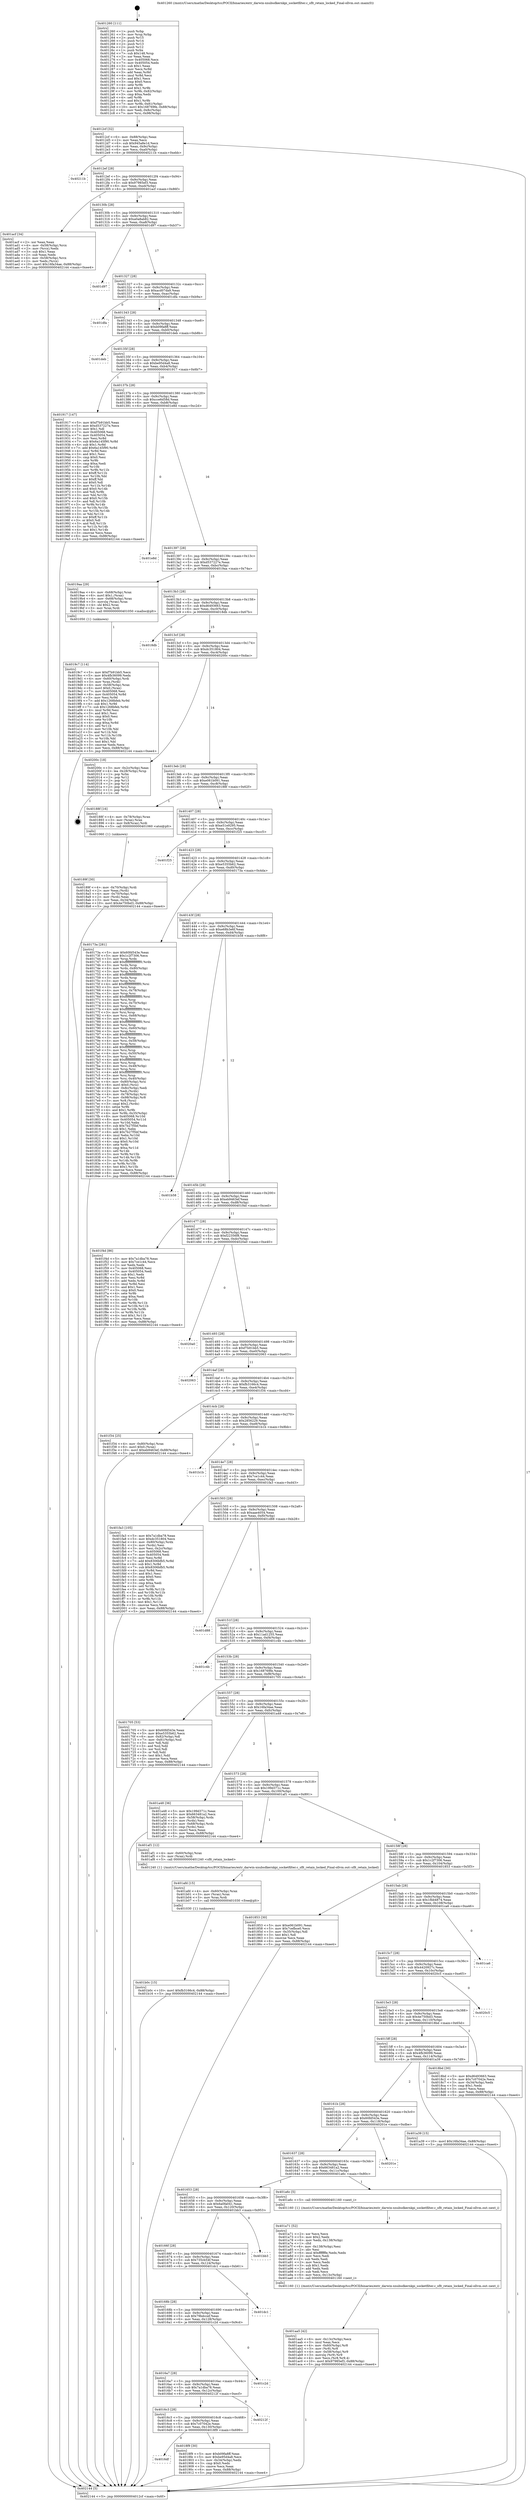 digraph "0x401260" {
  label = "0x401260 (/mnt/c/Users/mathe/Desktop/tcc/POCII/binaries/extr_darwin-xnubsdkernkpi_socketfilter.c_sflt_retain_locked_Final-ollvm.out::main(0))"
  labelloc = "t"
  node[shape=record]

  Entry [label="",width=0.3,height=0.3,shape=circle,fillcolor=black,style=filled]
  "0x4012cf" [label="{
     0x4012cf [32]\l
     | [instrs]\l
     &nbsp;&nbsp;0x4012cf \<+6\>: mov -0x88(%rbp),%eax\l
     &nbsp;&nbsp;0x4012d5 \<+2\>: mov %eax,%ecx\l
     &nbsp;&nbsp;0x4012d7 \<+6\>: sub $0x945a8e1d,%ecx\l
     &nbsp;&nbsp;0x4012dd \<+6\>: mov %eax,-0x9c(%rbp)\l
     &nbsp;&nbsp;0x4012e3 \<+6\>: mov %ecx,-0xa0(%rbp)\l
     &nbsp;&nbsp;0x4012e9 \<+6\>: je 000000000040211b \<main+0xebb\>\l
  }"]
  "0x40211b" [label="{
     0x40211b\l
  }", style=dashed]
  "0x4012ef" [label="{
     0x4012ef [28]\l
     | [instrs]\l
     &nbsp;&nbsp;0x4012ef \<+5\>: jmp 00000000004012f4 \<main+0x94\>\l
     &nbsp;&nbsp;0x4012f4 \<+6\>: mov -0x9c(%rbp),%eax\l
     &nbsp;&nbsp;0x4012fa \<+5\>: sub $0x97985ef3,%eax\l
     &nbsp;&nbsp;0x4012ff \<+6\>: mov %eax,-0xa4(%rbp)\l
     &nbsp;&nbsp;0x401305 \<+6\>: je 0000000000401acf \<main+0x86f\>\l
  }"]
  Exit [label="",width=0.3,height=0.3,shape=circle,fillcolor=black,style=filled,peripheries=2]
  "0x401acf" [label="{
     0x401acf [34]\l
     | [instrs]\l
     &nbsp;&nbsp;0x401acf \<+2\>: xor %eax,%eax\l
     &nbsp;&nbsp;0x401ad1 \<+4\>: mov -0x58(%rbp),%rcx\l
     &nbsp;&nbsp;0x401ad5 \<+2\>: mov (%rcx),%edx\l
     &nbsp;&nbsp;0x401ad7 \<+3\>: sub $0x1,%eax\l
     &nbsp;&nbsp;0x401ada \<+2\>: sub %eax,%edx\l
     &nbsp;&nbsp;0x401adc \<+4\>: mov -0x58(%rbp),%rcx\l
     &nbsp;&nbsp;0x401ae0 \<+2\>: mov %edx,(%rcx)\l
     &nbsp;&nbsp;0x401ae2 \<+10\>: movl $0x16fa34ae,-0x88(%rbp)\l
     &nbsp;&nbsp;0x401aec \<+5\>: jmp 0000000000402144 \<main+0xee4\>\l
  }"]
  "0x40130b" [label="{
     0x40130b [28]\l
     | [instrs]\l
     &nbsp;&nbsp;0x40130b \<+5\>: jmp 0000000000401310 \<main+0xb0\>\l
     &nbsp;&nbsp;0x401310 \<+6\>: mov -0x9c(%rbp),%eax\l
     &nbsp;&nbsp;0x401316 \<+5\>: sub $0xa0a8ab82,%eax\l
     &nbsp;&nbsp;0x40131b \<+6\>: mov %eax,-0xa8(%rbp)\l
     &nbsp;&nbsp;0x401321 \<+6\>: je 0000000000401d97 \<main+0xb37\>\l
  }"]
  "0x401b0c" [label="{
     0x401b0c [15]\l
     | [instrs]\l
     &nbsp;&nbsp;0x401b0c \<+10\>: movl $0xfb3166c4,-0x88(%rbp)\l
     &nbsp;&nbsp;0x401b16 \<+5\>: jmp 0000000000402144 \<main+0xee4\>\l
  }"]
  "0x401d97" [label="{
     0x401d97\l
  }", style=dashed]
  "0x401327" [label="{
     0x401327 [28]\l
     | [instrs]\l
     &nbsp;&nbsp;0x401327 \<+5\>: jmp 000000000040132c \<main+0xcc\>\l
     &nbsp;&nbsp;0x40132c \<+6\>: mov -0x9c(%rbp),%eax\l
     &nbsp;&nbsp;0x401332 \<+5\>: sub $0xacd07da9,%eax\l
     &nbsp;&nbsp;0x401337 \<+6\>: mov %eax,-0xac(%rbp)\l
     &nbsp;&nbsp;0x40133d \<+6\>: je 0000000000401dfa \<main+0xb9a\>\l
  }"]
  "0x401afd" [label="{
     0x401afd [15]\l
     | [instrs]\l
     &nbsp;&nbsp;0x401afd \<+4\>: mov -0x60(%rbp),%rax\l
     &nbsp;&nbsp;0x401b01 \<+3\>: mov (%rax),%rax\l
     &nbsp;&nbsp;0x401b04 \<+3\>: mov %rax,%rdi\l
     &nbsp;&nbsp;0x401b07 \<+5\>: call 0000000000401030 \<free@plt\>\l
     | [calls]\l
     &nbsp;&nbsp;0x401030 \{1\} (unknown)\l
  }"]
  "0x401dfa" [label="{
     0x401dfa\l
  }", style=dashed]
  "0x401343" [label="{
     0x401343 [28]\l
     | [instrs]\l
     &nbsp;&nbsp;0x401343 \<+5\>: jmp 0000000000401348 \<main+0xe8\>\l
     &nbsp;&nbsp;0x401348 \<+6\>: mov -0x9c(%rbp),%eax\l
     &nbsp;&nbsp;0x40134e \<+5\>: sub $0xb09fa8ff,%eax\l
     &nbsp;&nbsp;0x401353 \<+6\>: mov %eax,-0xb0(%rbp)\l
     &nbsp;&nbsp;0x401359 \<+6\>: je 0000000000401deb \<main+0xb8b\>\l
  }"]
  "0x401aa5" [label="{
     0x401aa5 [42]\l
     | [instrs]\l
     &nbsp;&nbsp;0x401aa5 \<+6\>: mov -0x13c(%rbp),%ecx\l
     &nbsp;&nbsp;0x401aab \<+3\>: imul %eax,%ecx\l
     &nbsp;&nbsp;0x401aae \<+4\>: mov -0x60(%rbp),%r8\l
     &nbsp;&nbsp;0x401ab2 \<+3\>: mov (%r8),%r8\l
     &nbsp;&nbsp;0x401ab5 \<+4\>: mov -0x58(%rbp),%r9\l
     &nbsp;&nbsp;0x401ab9 \<+3\>: movslq (%r9),%r9\l
     &nbsp;&nbsp;0x401abc \<+4\>: mov %ecx,(%r8,%r9,4)\l
     &nbsp;&nbsp;0x401ac0 \<+10\>: movl $0x97985ef3,-0x88(%rbp)\l
     &nbsp;&nbsp;0x401aca \<+5\>: jmp 0000000000402144 \<main+0xee4\>\l
  }"]
  "0x401deb" [label="{
     0x401deb\l
  }", style=dashed]
  "0x40135f" [label="{
     0x40135f [28]\l
     | [instrs]\l
     &nbsp;&nbsp;0x40135f \<+5\>: jmp 0000000000401364 \<main+0x104\>\l
     &nbsp;&nbsp;0x401364 \<+6\>: mov -0x9c(%rbp),%eax\l
     &nbsp;&nbsp;0x40136a \<+5\>: sub $0xbe95d4a8,%eax\l
     &nbsp;&nbsp;0x40136f \<+6\>: mov %eax,-0xb4(%rbp)\l
     &nbsp;&nbsp;0x401375 \<+6\>: je 0000000000401917 \<main+0x6b7\>\l
  }"]
  "0x401a71" [label="{
     0x401a71 [52]\l
     | [instrs]\l
     &nbsp;&nbsp;0x401a71 \<+2\>: xor %ecx,%ecx\l
     &nbsp;&nbsp;0x401a73 \<+5\>: mov $0x2,%edx\l
     &nbsp;&nbsp;0x401a78 \<+6\>: mov %edx,-0x138(%rbp)\l
     &nbsp;&nbsp;0x401a7e \<+1\>: cltd\l
     &nbsp;&nbsp;0x401a7f \<+6\>: mov -0x138(%rbp),%esi\l
     &nbsp;&nbsp;0x401a85 \<+2\>: idiv %esi\l
     &nbsp;&nbsp;0x401a87 \<+6\>: imul $0xfffffffe,%edx,%edx\l
     &nbsp;&nbsp;0x401a8d \<+2\>: mov %ecx,%edi\l
     &nbsp;&nbsp;0x401a8f \<+2\>: sub %edx,%edi\l
     &nbsp;&nbsp;0x401a91 \<+2\>: mov %ecx,%edx\l
     &nbsp;&nbsp;0x401a93 \<+3\>: sub $0x1,%edx\l
     &nbsp;&nbsp;0x401a96 \<+2\>: add %edx,%edi\l
     &nbsp;&nbsp;0x401a98 \<+2\>: sub %edi,%ecx\l
     &nbsp;&nbsp;0x401a9a \<+6\>: mov %ecx,-0x13c(%rbp)\l
     &nbsp;&nbsp;0x401aa0 \<+5\>: call 0000000000401160 \<next_i\>\l
     | [calls]\l
     &nbsp;&nbsp;0x401160 \{1\} (/mnt/c/Users/mathe/Desktop/tcc/POCII/binaries/extr_darwin-xnubsdkernkpi_socketfilter.c_sflt_retain_locked_Final-ollvm.out::next_i)\l
  }"]
  "0x401917" [label="{
     0x401917 [147]\l
     | [instrs]\l
     &nbsp;&nbsp;0x401917 \<+5\>: mov $0xf7b91bb5,%eax\l
     &nbsp;&nbsp;0x40191c \<+5\>: mov $0xd537227e,%ecx\l
     &nbsp;&nbsp;0x401921 \<+2\>: mov $0x1,%dl\l
     &nbsp;&nbsp;0x401923 \<+7\>: mov 0x405068,%esi\l
     &nbsp;&nbsp;0x40192a \<+7\>: mov 0x405054,%edi\l
     &nbsp;&nbsp;0x401931 \<+3\>: mov %esi,%r8d\l
     &nbsp;&nbsp;0x401934 \<+7\>: sub $0x6a145f90,%r8d\l
     &nbsp;&nbsp;0x40193b \<+4\>: sub $0x1,%r8d\l
     &nbsp;&nbsp;0x40193f \<+7\>: add $0x6a145f90,%r8d\l
     &nbsp;&nbsp;0x401946 \<+4\>: imul %r8d,%esi\l
     &nbsp;&nbsp;0x40194a \<+3\>: and $0x1,%esi\l
     &nbsp;&nbsp;0x40194d \<+3\>: cmp $0x0,%esi\l
     &nbsp;&nbsp;0x401950 \<+4\>: sete %r9b\l
     &nbsp;&nbsp;0x401954 \<+3\>: cmp $0xa,%edi\l
     &nbsp;&nbsp;0x401957 \<+4\>: setl %r10b\l
     &nbsp;&nbsp;0x40195b \<+3\>: mov %r9b,%r11b\l
     &nbsp;&nbsp;0x40195e \<+4\>: xor $0xff,%r11b\l
     &nbsp;&nbsp;0x401962 \<+3\>: mov %r10b,%bl\l
     &nbsp;&nbsp;0x401965 \<+3\>: xor $0xff,%bl\l
     &nbsp;&nbsp;0x401968 \<+3\>: xor $0x0,%dl\l
     &nbsp;&nbsp;0x40196b \<+3\>: mov %r11b,%r14b\l
     &nbsp;&nbsp;0x40196e \<+4\>: and $0x0,%r14b\l
     &nbsp;&nbsp;0x401972 \<+3\>: and %dl,%r9b\l
     &nbsp;&nbsp;0x401975 \<+3\>: mov %bl,%r15b\l
     &nbsp;&nbsp;0x401978 \<+4\>: and $0x0,%r15b\l
     &nbsp;&nbsp;0x40197c \<+3\>: and %dl,%r10b\l
     &nbsp;&nbsp;0x40197f \<+3\>: or %r9b,%r14b\l
     &nbsp;&nbsp;0x401982 \<+3\>: or %r10b,%r15b\l
     &nbsp;&nbsp;0x401985 \<+3\>: xor %r15b,%r14b\l
     &nbsp;&nbsp;0x401988 \<+3\>: or %bl,%r11b\l
     &nbsp;&nbsp;0x40198b \<+4\>: xor $0xff,%r11b\l
     &nbsp;&nbsp;0x40198f \<+3\>: or $0x0,%dl\l
     &nbsp;&nbsp;0x401992 \<+3\>: and %dl,%r11b\l
     &nbsp;&nbsp;0x401995 \<+3\>: or %r11b,%r14b\l
     &nbsp;&nbsp;0x401998 \<+4\>: test $0x1,%r14b\l
     &nbsp;&nbsp;0x40199c \<+3\>: cmovne %ecx,%eax\l
     &nbsp;&nbsp;0x40199f \<+6\>: mov %eax,-0x88(%rbp)\l
     &nbsp;&nbsp;0x4019a5 \<+5\>: jmp 0000000000402144 \<main+0xee4\>\l
  }"]
  "0x40137b" [label="{
     0x40137b [28]\l
     | [instrs]\l
     &nbsp;&nbsp;0x40137b \<+5\>: jmp 0000000000401380 \<main+0x120\>\l
     &nbsp;&nbsp;0x401380 \<+6\>: mov -0x9c(%rbp),%eax\l
     &nbsp;&nbsp;0x401386 \<+5\>: sub $0xcce6d58d,%eax\l
     &nbsp;&nbsp;0x40138b \<+6\>: mov %eax,-0xb8(%rbp)\l
     &nbsp;&nbsp;0x401391 \<+6\>: je 0000000000401e8d \<main+0xc2d\>\l
  }"]
  "0x4019c7" [label="{
     0x4019c7 [114]\l
     | [instrs]\l
     &nbsp;&nbsp;0x4019c7 \<+5\>: mov $0xf7b91bb5,%ecx\l
     &nbsp;&nbsp;0x4019cc \<+5\>: mov $0x4fb36099,%edx\l
     &nbsp;&nbsp;0x4019d1 \<+4\>: mov -0x60(%rbp),%rdi\l
     &nbsp;&nbsp;0x4019d5 \<+3\>: mov %rax,(%rdi)\l
     &nbsp;&nbsp;0x4019d8 \<+4\>: mov -0x58(%rbp),%rax\l
     &nbsp;&nbsp;0x4019dc \<+6\>: movl $0x0,(%rax)\l
     &nbsp;&nbsp;0x4019e2 \<+7\>: mov 0x405068,%esi\l
     &nbsp;&nbsp;0x4019e9 \<+8\>: mov 0x405054,%r8d\l
     &nbsp;&nbsp;0x4019f1 \<+3\>: mov %esi,%r9d\l
     &nbsp;&nbsp;0x4019f4 \<+7\>: add $0x1268bfeb,%r9d\l
     &nbsp;&nbsp;0x4019fb \<+4\>: sub $0x1,%r9d\l
     &nbsp;&nbsp;0x4019ff \<+7\>: sub $0x1268bfeb,%r9d\l
     &nbsp;&nbsp;0x401a06 \<+4\>: imul %r9d,%esi\l
     &nbsp;&nbsp;0x401a0a \<+3\>: and $0x1,%esi\l
     &nbsp;&nbsp;0x401a0d \<+3\>: cmp $0x0,%esi\l
     &nbsp;&nbsp;0x401a10 \<+4\>: sete %r10b\l
     &nbsp;&nbsp;0x401a14 \<+4\>: cmp $0xa,%r8d\l
     &nbsp;&nbsp;0x401a18 \<+4\>: setl %r11b\l
     &nbsp;&nbsp;0x401a1c \<+3\>: mov %r10b,%bl\l
     &nbsp;&nbsp;0x401a1f \<+3\>: and %r11b,%bl\l
     &nbsp;&nbsp;0x401a22 \<+3\>: xor %r11b,%r10b\l
     &nbsp;&nbsp;0x401a25 \<+3\>: or %r10b,%bl\l
     &nbsp;&nbsp;0x401a28 \<+3\>: test $0x1,%bl\l
     &nbsp;&nbsp;0x401a2b \<+3\>: cmovne %edx,%ecx\l
     &nbsp;&nbsp;0x401a2e \<+6\>: mov %ecx,-0x88(%rbp)\l
     &nbsp;&nbsp;0x401a34 \<+5\>: jmp 0000000000402144 \<main+0xee4\>\l
  }"]
  "0x401e8d" [label="{
     0x401e8d\l
  }", style=dashed]
  "0x401397" [label="{
     0x401397 [28]\l
     | [instrs]\l
     &nbsp;&nbsp;0x401397 \<+5\>: jmp 000000000040139c \<main+0x13c\>\l
     &nbsp;&nbsp;0x40139c \<+6\>: mov -0x9c(%rbp),%eax\l
     &nbsp;&nbsp;0x4013a2 \<+5\>: sub $0xd537227e,%eax\l
     &nbsp;&nbsp;0x4013a7 \<+6\>: mov %eax,-0xbc(%rbp)\l
     &nbsp;&nbsp;0x4013ad \<+6\>: je 00000000004019aa \<main+0x74a\>\l
  }"]
  "0x4016df" [label="{
     0x4016df\l
  }", style=dashed]
  "0x4019aa" [label="{
     0x4019aa [29]\l
     | [instrs]\l
     &nbsp;&nbsp;0x4019aa \<+4\>: mov -0x68(%rbp),%rax\l
     &nbsp;&nbsp;0x4019ae \<+6\>: movl $0x1,(%rax)\l
     &nbsp;&nbsp;0x4019b4 \<+4\>: mov -0x68(%rbp),%rax\l
     &nbsp;&nbsp;0x4019b8 \<+3\>: movslq (%rax),%rax\l
     &nbsp;&nbsp;0x4019bb \<+4\>: shl $0x2,%rax\l
     &nbsp;&nbsp;0x4019bf \<+3\>: mov %rax,%rdi\l
     &nbsp;&nbsp;0x4019c2 \<+5\>: call 0000000000401050 \<malloc@plt\>\l
     | [calls]\l
     &nbsp;&nbsp;0x401050 \{1\} (unknown)\l
  }"]
  "0x4013b3" [label="{
     0x4013b3 [28]\l
     | [instrs]\l
     &nbsp;&nbsp;0x4013b3 \<+5\>: jmp 00000000004013b8 \<main+0x158\>\l
     &nbsp;&nbsp;0x4013b8 \<+6\>: mov -0x9c(%rbp),%eax\l
     &nbsp;&nbsp;0x4013be \<+5\>: sub $0xd6493663,%eax\l
     &nbsp;&nbsp;0x4013c3 \<+6\>: mov %eax,-0xc0(%rbp)\l
     &nbsp;&nbsp;0x4013c9 \<+6\>: je 00000000004018db \<main+0x67b\>\l
  }"]
  "0x4018f9" [label="{
     0x4018f9 [30]\l
     | [instrs]\l
     &nbsp;&nbsp;0x4018f9 \<+5\>: mov $0xb09fa8ff,%eax\l
     &nbsp;&nbsp;0x4018fe \<+5\>: mov $0xbe95d4a8,%ecx\l
     &nbsp;&nbsp;0x401903 \<+3\>: mov -0x34(%rbp),%edx\l
     &nbsp;&nbsp;0x401906 \<+3\>: cmp $0x0,%edx\l
     &nbsp;&nbsp;0x401909 \<+3\>: cmove %ecx,%eax\l
     &nbsp;&nbsp;0x40190c \<+6\>: mov %eax,-0x88(%rbp)\l
     &nbsp;&nbsp;0x401912 \<+5\>: jmp 0000000000402144 \<main+0xee4\>\l
  }"]
  "0x4018db" [label="{
     0x4018db\l
  }", style=dashed]
  "0x4013cf" [label="{
     0x4013cf [28]\l
     | [instrs]\l
     &nbsp;&nbsp;0x4013cf \<+5\>: jmp 00000000004013d4 \<main+0x174\>\l
     &nbsp;&nbsp;0x4013d4 \<+6\>: mov -0x9c(%rbp),%eax\l
     &nbsp;&nbsp;0x4013da \<+5\>: sub $0xdc351804,%eax\l
     &nbsp;&nbsp;0x4013df \<+6\>: mov %eax,-0xc4(%rbp)\l
     &nbsp;&nbsp;0x4013e5 \<+6\>: je 000000000040200c \<main+0xdac\>\l
  }"]
  "0x4016c3" [label="{
     0x4016c3 [28]\l
     | [instrs]\l
     &nbsp;&nbsp;0x4016c3 \<+5\>: jmp 00000000004016c8 \<main+0x468\>\l
     &nbsp;&nbsp;0x4016c8 \<+6\>: mov -0x9c(%rbp),%eax\l
     &nbsp;&nbsp;0x4016ce \<+5\>: sub $0x7c07042e,%eax\l
     &nbsp;&nbsp;0x4016d3 \<+6\>: mov %eax,-0x130(%rbp)\l
     &nbsp;&nbsp;0x4016d9 \<+6\>: je 00000000004018f9 \<main+0x699\>\l
  }"]
  "0x40200c" [label="{
     0x40200c [18]\l
     | [instrs]\l
     &nbsp;&nbsp;0x40200c \<+3\>: mov -0x2c(%rbp),%eax\l
     &nbsp;&nbsp;0x40200f \<+4\>: lea -0x28(%rbp),%rsp\l
     &nbsp;&nbsp;0x402013 \<+1\>: pop %rbx\l
     &nbsp;&nbsp;0x402014 \<+2\>: pop %r12\l
     &nbsp;&nbsp;0x402016 \<+2\>: pop %r13\l
     &nbsp;&nbsp;0x402018 \<+2\>: pop %r14\l
     &nbsp;&nbsp;0x40201a \<+2\>: pop %r15\l
     &nbsp;&nbsp;0x40201c \<+1\>: pop %rbp\l
     &nbsp;&nbsp;0x40201d \<+1\>: ret\l
  }"]
  "0x4013eb" [label="{
     0x4013eb [28]\l
     | [instrs]\l
     &nbsp;&nbsp;0x4013eb \<+5\>: jmp 00000000004013f0 \<main+0x190\>\l
     &nbsp;&nbsp;0x4013f0 \<+6\>: mov -0x9c(%rbp),%eax\l
     &nbsp;&nbsp;0x4013f6 \<+5\>: sub $0xe061b091,%eax\l
     &nbsp;&nbsp;0x4013fb \<+6\>: mov %eax,-0xc8(%rbp)\l
     &nbsp;&nbsp;0x401401 \<+6\>: je 000000000040188f \<main+0x62f\>\l
  }"]
  "0x40212f" [label="{
     0x40212f\l
  }", style=dashed]
  "0x40188f" [label="{
     0x40188f [16]\l
     | [instrs]\l
     &nbsp;&nbsp;0x40188f \<+4\>: mov -0x78(%rbp),%rax\l
     &nbsp;&nbsp;0x401893 \<+3\>: mov (%rax),%rax\l
     &nbsp;&nbsp;0x401896 \<+4\>: mov 0x8(%rax),%rdi\l
     &nbsp;&nbsp;0x40189a \<+5\>: call 0000000000401060 \<atoi@plt\>\l
     | [calls]\l
     &nbsp;&nbsp;0x401060 \{1\} (unknown)\l
  }"]
  "0x401407" [label="{
     0x401407 [28]\l
     | [instrs]\l
     &nbsp;&nbsp;0x401407 \<+5\>: jmp 000000000040140c \<main+0x1ac\>\l
     &nbsp;&nbsp;0x40140c \<+6\>: mov -0x9c(%rbp),%eax\l
     &nbsp;&nbsp;0x401412 \<+5\>: sub $0xe51e9295,%eax\l
     &nbsp;&nbsp;0x401417 \<+6\>: mov %eax,-0xcc(%rbp)\l
     &nbsp;&nbsp;0x40141d \<+6\>: je 0000000000401f25 \<main+0xcc5\>\l
  }"]
  "0x4016a7" [label="{
     0x4016a7 [28]\l
     | [instrs]\l
     &nbsp;&nbsp;0x4016a7 \<+5\>: jmp 00000000004016ac \<main+0x44c\>\l
     &nbsp;&nbsp;0x4016ac \<+6\>: mov -0x9c(%rbp),%eax\l
     &nbsp;&nbsp;0x4016b2 \<+5\>: sub $0x7a1dba78,%eax\l
     &nbsp;&nbsp;0x4016b7 \<+6\>: mov %eax,-0x12c(%rbp)\l
     &nbsp;&nbsp;0x4016bd \<+6\>: je 000000000040212f \<main+0xecf\>\l
  }"]
  "0x401f25" [label="{
     0x401f25\l
  }", style=dashed]
  "0x401423" [label="{
     0x401423 [28]\l
     | [instrs]\l
     &nbsp;&nbsp;0x401423 \<+5\>: jmp 0000000000401428 \<main+0x1c8\>\l
     &nbsp;&nbsp;0x401428 \<+6\>: mov -0x9c(%rbp),%eax\l
     &nbsp;&nbsp;0x40142e \<+5\>: sub $0xe5355b62,%eax\l
     &nbsp;&nbsp;0x401433 \<+6\>: mov %eax,-0xd0(%rbp)\l
     &nbsp;&nbsp;0x401439 \<+6\>: je 000000000040173a \<main+0x4da\>\l
  }"]
  "0x401c2d" [label="{
     0x401c2d\l
  }", style=dashed]
  "0x40173a" [label="{
     0x40173a [281]\l
     | [instrs]\l
     &nbsp;&nbsp;0x40173a \<+5\>: mov $0x60fd543e,%eax\l
     &nbsp;&nbsp;0x40173f \<+5\>: mov $0x1c2f7306,%ecx\l
     &nbsp;&nbsp;0x401744 \<+3\>: mov %rsp,%rdx\l
     &nbsp;&nbsp;0x401747 \<+4\>: add $0xfffffffffffffff0,%rdx\l
     &nbsp;&nbsp;0x40174b \<+3\>: mov %rdx,%rsp\l
     &nbsp;&nbsp;0x40174e \<+4\>: mov %rdx,-0x80(%rbp)\l
     &nbsp;&nbsp;0x401752 \<+3\>: mov %rsp,%rdx\l
     &nbsp;&nbsp;0x401755 \<+4\>: add $0xfffffffffffffff0,%rdx\l
     &nbsp;&nbsp;0x401759 \<+3\>: mov %rdx,%rsp\l
     &nbsp;&nbsp;0x40175c \<+3\>: mov %rsp,%rsi\l
     &nbsp;&nbsp;0x40175f \<+4\>: add $0xfffffffffffffff0,%rsi\l
     &nbsp;&nbsp;0x401763 \<+3\>: mov %rsi,%rsp\l
     &nbsp;&nbsp;0x401766 \<+4\>: mov %rsi,-0x78(%rbp)\l
     &nbsp;&nbsp;0x40176a \<+3\>: mov %rsp,%rsi\l
     &nbsp;&nbsp;0x40176d \<+4\>: add $0xfffffffffffffff0,%rsi\l
     &nbsp;&nbsp;0x401771 \<+3\>: mov %rsi,%rsp\l
     &nbsp;&nbsp;0x401774 \<+4\>: mov %rsi,-0x70(%rbp)\l
     &nbsp;&nbsp;0x401778 \<+3\>: mov %rsp,%rsi\l
     &nbsp;&nbsp;0x40177b \<+4\>: add $0xfffffffffffffff0,%rsi\l
     &nbsp;&nbsp;0x40177f \<+3\>: mov %rsi,%rsp\l
     &nbsp;&nbsp;0x401782 \<+4\>: mov %rsi,-0x68(%rbp)\l
     &nbsp;&nbsp;0x401786 \<+3\>: mov %rsp,%rsi\l
     &nbsp;&nbsp;0x401789 \<+4\>: add $0xfffffffffffffff0,%rsi\l
     &nbsp;&nbsp;0x40178d \<+3\>: mov %rsi,%rsp\l
     &nbsp;&nbsp;0x401790 \<+4\>: mov %rsi,-0x60(%rbp)\l
     &nbsp;&nbsp;0x401794 \<+3\>: mov %rsp,%rsi\l
     &nbsp;&nbsp;0x401797 \<+4\>: add $0xfffffffffffffff0,%rsi\l
     &nbsp;&nbsp;0x40179b \<+3\>: mov %rsi,%rsp\l
     &nbsp;&nbsp;0x40179e \<+4\>: mov %rsi,-0x58(%rbp)\l
     &nbsp;&nbsp;0x4017a2 \<+3\>: mov %rsp,%rsi\l
     &nbsp;&nbsp;0x4017a5 \<+4\>: add $0xfffffffffffffff0,%rsi\l
     &nbsp;&nbsp;0x4017a9 \<+3\>: mov %rsi,%rsp\l
     &nbsp;&nbsp;0x4017ac \<+4\>: mov %rsi,-0x50(%rbp)\l
     &nbsp;&nbsp;0x4017b0 \<+3\>: mov %rsp,%rsi\l
     &nbsp;&nbsp;0x4017b3 \<+4\>: add $0xfffffffffffffff0,%rsi\l
     &nbsp;&nbsp;0x4017b7 \<+3\>: mov %rsi,%rsp\l
     &nbsp;&nbsp;0x4017ba \<+4\>: mov %rsi,-0x48(%rbp)\l
     &nbsp;&nbsp;0x4017be \<+3\>: mov %rsp,%rsi\l
     &nbsp;&nbsp;0x4017c1 \<+4\>: add $0xfffffffffffffff0,%rsi\l
     &nbsp;&nbsp;0x4017c5 \<+3\>: mov %rsi,%rsp\l
     &nbsp;&nbsp;0x4017c8 \<+4\>: mov %rsi,-0x40(%rbp)\l
     &nbsp;&nbsp;0x4017cc \<+4\>: mov -0x80(%rbp),%rsi\l
     &nbsp;&nbsp;0x4017d0 \<+6\>: movl $0x0,(%rsi)\l
     &nbsp;&nbsp;0x4017d6 \<+6\>: mov -0x8c(%rbp),%edi\l
     &nbsp;&nbsp;0x4017dc \<+2\>: mov %edi,(%rdx)\l
     &nbsp;&nbsp;0x4017de \<+4\>: mov -0x78(%rbp),%rsi\l
     &nbsp;&nbsp;0x4017e2 \<+7\>: mov -0x98(%rbp),%r8\l
     &nbsp;&nbsp;0x4017e9 \<+3\>: mov %r8,(%rsi)\l
     &nbsp;&nbsp;0x4017ec \<+3\>: cmpl $0x2,(%rdx)\l
     &nbsp;&nbsp;0x4017ef \<+4\>: setne %r9b\l
     &nbsp;&nbsp;0x4017f3 \<+4\>: and $0x1,%r9b\l
     &nbsp;&nbsp;0x4017f7 \<+4\>: mov %r9b,-0x35(%rbp)\l
     &nbsp;&nbsp;0x4017fb \<+8\>: mov 0x405068,%r10d\l
     &nbsp;&nbsp;0x401803 \<+8\>: mov 0x405054,%r11d\l
     &nbsp;&nbsp;0x40180b \<+3\>: mov %r10d,%ebx\l
     &nbsp;&nbsp;0x40180e \<+6\>: sub $0x7b27f5bf,%ebx\l
     &nbsp;&nbsp;0x401814 \<+3\>: sub $0x1,%ebx\l
     &nbsp;&nbsp;0x401817 \<+6\>: add $0x7b27f5bf,%ebx\l
     &nbsp;&nbsp;0x40181d \<+4\>: imul %ebx,%r10d\l
     &nbsp;&nbsp;0x401821 \<+4\>: and $0x1,%r10d\l
     &nbsp;&nbsp;0x401825 \<+4\>: cmp $0x0,%r10d\l
     &nbsp;&nbsp;0x401829 \<+4\>: sete %r9b\l
     &nbsp;&nbsp;0x40182d \<+4\>: cmp $0xa,%r11d\l
     &nbsp;&nbsp;0x401831 \<+4\>: setl %r14b\l
     &nbsp;&nbsp;0x401835 \<+3\>: mov %r9b,%r15b\l
     &nbsp;&nbsp;0x401838 \<+3\>: and %r14b,%r15b\l
     &nbsp;&nbsp;0x40183b \<+3\>: xor %r14b,%r9b\l
     &nbsp;&nbsp;0x40183e \<+3\>: or %r9b,%r15b\l
     &nbsp;&nbsp;0x401841 \<+4\>: test $0x1,%r15b\l
     &nbsp;&nbsp;0x401845 \<+3\>: cmovne %ecx,%eax\l
     &nbsp;&nbsp;0x401848 \<+6\>: mov %eax,-0x88(%rbp)\l
     &nbsp;&nbsp;0x40184e \<+5\>: jmp 0000000000402144 \<main+0xee4\>\l
  }"]
  "0x40143f" [label="{
     0x40143f [28]\l
     | [instrs]\l
     &nbsp;&nbsp;0x40143f \<+5\>: jmp 0000000000401444 \<main+0x1e4\>\l
     &nbsp;&nbsp;0x401444 \<+6\>: mov -0x9c(%rbp),%eax\l
     &nbsp;&nbsp;0x40144a \<+5\>: sub $0xe68b3e6f,%eax\l
     &nbsp;&nbsp;0x40144f \<+6\>: mov %eax,-0xd4(%rbp)\l
     &nbsp;&nbsp;0x401455 \<+6\>: je 0000000000401b58 \<main+0x8f8\>\l
  }"]
  "0x40168b" [label="{
     0x40168b [28]\l
     | [instrs]\l
     &nbsp;&nbsp;0x40168b \<+5\>: jmp 0000000000401690 \<main+0x430\>\l
     &nbsp;&nbsp;0x401690 \<+6\>: mov -0x9c(%rbp),%eax\l
     &nbsp;&nbsp;0x401696 \<+5\>: sub $0x79bdccef,%eax\l
     &nbsp;&nbsp;0x40169b \<+6\>: mov %eax,-0x128(%rbp)\l
     &nbsp;&nbsp;0x4016a1 \<+6\>: je 0000000000401c2d \<main+0x9cd\>\l
  }"]
  "0x401b58" [label="{
     0x401b58\l
  }", style=dashed]
  "0x40145b" [label="{
     0x40145b [28]\l
     | [instrs]\l
     &nbsp;&nbsp;0x40145b \<+5\>: jmp 0000000000401460 \<main+0x200\>\l
     &nbsp;&nbsp;0x401460 \<+6\>: mov -0x9c(%rbp),%eax\l
     &nbsp;&nbsp;0x401466 \<+5\>: sub $0xeb9463ef,%eax\l
     &nbsp;&nbsp;0x40146b \<+6\>: mov %eax,-0xd8(%rbp)\l
     &nbsp;&nbsp;0x401471 \<+6\>: je 0000000000401f4d \<main+0xced\>\l
  }"]
  "0x401dc1" [label="{
     0x401dc1\l
  }", style=dashed]
  "0x401f4d" [label="{
     0x401f4d [86]\l
     | [instrs]\l
     &nbsp;&nbsp;0x401f4d \<+5\>: mov $0x7a1dba78,%eax\l
     &nbsp;&nbsp;0x401f52 \<+5\>: mov $0x7ce1c44,%ecx\l
     &nbsp;&nbsp;0x401f57 \<+2\>: xor %edx,%edx\l
     &nbsp;&nbsp;0x401f59 \<+7\>: mov 0x405068,%esi\l
     &nbsp;&nbsp;0x401f60 \<+7\>: mov 0x405054,%edi\l
     &nbsp;&nbsp;0x401f67 \<+3\>: sub $0x1,%edx\l
     &nbsp;&nbsp;0x401f6a \<+3\>: mov %esi,%r8d\l
     &nbsp;&nbsp;0x401f6d \<+3\>: add %edx,%r8d\l
     &nbsp;&nbsp;0x401f70 \<+4\>: imul %r8d,%esi\l
     &nbsp;&nbsp;0x401f74 \<+3\>: and $0x1,%esi\l
     &nbsp;&nbsp;0x401f77 \<+3\>: cmp $0x0,%esi\l
     &nbsp;&nbsp;0x401f7a \<+4\>: sete %r9b\l
     &nbsp;&nbsp;0x401f7e \<+3\>: cmp $0xa,%edi\l
     &nbsp;&nbsp;0x401f81 \<+4\>: setl %r10b\l
     &nbsp;&nbsp;0x401f85 \<+3\>: mov %r9b,%r11b\l
     &nbsp;&nbsp;0x401f88 \<+3\>: and %r10b,%r11b\l
     &nbsp;&nbsp;0x401f8b \<+3\>: xor %r10b,%r9b\l
     &nbsp;&nbsp;0x401f8e \<+3\>: or %r9b,%r11b\l
     &nbsp;&nbsp;0x401f91 \<+4\>: test $0x1,%r11b\l
     &nbsp;&nbsp;0x401f95 \<+3\>: cmovne %ecx,%eax\l
     &nbsp;&nbsp;0x401f98 \<+6\>: mov %eax,-0x88(%rbp)\l
     &nbsp;&nbsp;0x401f9e \<+5\>: jmp 0000000000402144 \<main+0xee4\>\l
  }"]
  "0x401477" [label="{
     0x401477 [28]\l
     | [instrs]\l
     &nbsp;&nbsp;0x401477 \<+5\>: jmp 000000000040147c \<main+0x21c\>\l
     &nbsp;&nbsp;0x40147c \<+6\>: mov -0x9c(%rbp),%eax\l
     &nbsp;&nbsp;0x401482 \<+5\>: sub $0xf22356f8,%eax\l
     &nbsp;&nbsp;0x401487 \<+6\>: mov %eax,-0xdc(%rbp)\l
     &nbsp;&nbsp;0x40148d \<+6\>: je 00000000004020a0 \<main+0xe40\>\l
  }"]
  "0x40166f" [label="{
     0x40166f [28]\l
     | [instrs]\l
     &nbsp;&nbsp;0x40166f \<+5\>: jmp 0000000000401674 \<main+0x414\>\l
     &nbsp;&nbsp;0x401674 \<+6\>: mov -0x9c(%rbp),%eax\l
     &nbsp;&nbsp;0x40167a \<+5\>: sub $0x735cb54f,%eax\l
     &nbsp;&nbsp;0x40167f \<+6\>: mov %eax,-0x124(%rbp)\l
     &nbsp;&nbsp;0x401685 \<+6\>: je 0000000000401dc1 \<main+0xb61\>\l
  }"]
  "0x4020a0" [label="{
     0x4020a0\l
  }", style=dashed]
  "0x401493" [label="{
     0x401493 [28]\l
     | [instrs]\l
     &nbsp;&nbsp;0x401493 \<+5\>: jmp 0000000000401498 \<main+0x238\>\l
     &nbsp;&nbsp;0x401498 \<+6\>: mov -0x9c(%rbp),%eax\l
     &nbsp;&nbsp;0x40149e \<+5\>: sub $0xf7b91bb5,%eax\l
     &nbsp;&nbsp;0x4014a3 \<+6\>: mov %eax,-0xe0(%rbp)\l
     &nbsp;&nbsp;0x4014a9 \<+6\>: je 0000000000402063 \<main+0xe03\>\l
  }"]
  "0x401bb3" [label="{
     0x401bb3\l
  }", style=dashed]
  "0x402063" [label="{
     0x402063\l
  }", style=dashed]
  "0x4014af" [label="{
     0x4014af [28]\l
     | [instrs]\l
     &nbsp;&nbsp;0x4014af \<+5\>: jmp 00000000004014b4 \<main+0x254\>\l
     &nbsp;&nbsp;0x4014b4 \<+6\>: mov -0x9c(%rbp),%eax\l
     &nbsp;&nbsp;0x4014ba \<+5\>: sub $0xfb3166c4,%eax\l
     &nbsp;&nbsp;0x4014bf \<+6\>: mov %eax,-0xe4(%rbp)\l
     &nbsp;&nbsp;0x4014c5 \<+6\>: je 0000000000401f34 \<main+0xcd4\>\l
  }"]
  "0x401653" [label="{
     0x401653 [28]\l
     | [instrs]\l
     &nbsp;&nbsp;0x401653 \<+5\>: jmp 0000000000401658 \<main+0x3f8\>\l
     &nbsp;&nbsp;0x401658 \<+6\>: mov -0x9c(%rbp),%eax\l
     &nbsp;&nbsp;0x40165e \<+5\>: sub $0x6a0fa041,%eax\l
     &nbsp;&nbsp;0x401663 \<+6\>: mov %eax,-0x120(%rbp)\l
     &nbsp;&nbsp;0x401669 \<+6\>: je 0000000000401bb3 \<main+0x953\>\l
  }"]
  "0x401f34" [label="{
     0x401f34 [25]\l
     | [instrs]\l
     &nbsp;&nbsp;0x401f34 \<+4\>: mov -0x80(%rbp),%rax\l
     &nbsp;&nbsp;0x401f38 \<+6\>: movl $0x0,(%rax)\l
     &nbsp;&nbsp;0x401f3e \<+10\>: movl $0xeb9463ef,-0x88(%rbp)\l
     &nbsp;&nbsp;0x401f48 \<+5\>: jmp 0000000000402144 \<main+0xee4\>\l
  }"]
  "0x4014cb" [label="{
     0x4014cb [28]\l
     | [instrs]\l
     &nbsp;&nbsp;0x4014cb \<+5\>: jmp 00000000004014d0 \<main+0x270\>\l
     &nbsp;&nbsp;0x4014d0 \<+6\>: mov -0x9c(%rbp),%eax\l
     &nbsp;&nbsp;0x4014d6 \<+5\>: sub $0x2856229,%eax\l
     &nbsp;&nbsp;0x4014db \<+6\>: mov %eax,-0xe8(%rbp)\l
     &nbsp;&nbsp;0x4014e1 \<+6\>: je 0000000000401b1b \<main+0x8bb\>\l
  }"]
  "0x401a6c" [label="{
     0x401a6c [5]\l
     | [instrs]\l
     &nbsp;&nbsp;0x401a6c \<+5\>: call 0000000000401160 \<next_i\>\l
     | [calls]\l
     &nbsp;&nbsp;0x401160 \{1\} (/mnt/c/Users/mathe/Desktop/tcc/POCII/binaries/extr_darwin-xnubsdkernkpi_socketfilter.c_sflt_retain_locked_Final-ollvm.out::next_i)\l
  }"]
  "0x401b1b" [label="{
     0x401b1b\l
  }", style=dashed]
  "0x4014e7" [label="{
     0x4014e7 [28]\l
     | [instrs]\l
     &nbsp;&nbsp;0x4014e7 \<+5\>: jmp 00000000004014ec \<main+0x28c\>\l
     &nbsp;&nbsp;0x4014ec \<+6\>: mov -0x9c(%rbp),%eax\l
     &nbsp;&nbsp;0x4014f2 \<+5\>: sub $0x7ce1c44,%eax\l
     &nbsp;&nbsp;0x4014f7 \<+6\>: mov %eax,-0xec(%rbp)\l
     &nbsp;&nbsp;0x4014fd \<+6\>: je 0000000000401fa3 \<main+0xd43\>\l
  }"]
  "0x401637" [label="{
     0x401637 [28]\l
     | [instrs]\l
     &nbsp;&nbsp;0x401637 \<+5\>: jmp 000000000040163c \<main+0x3dc\>\l
     &nbsp;&nbsp;0x40163c \<+6\>: mov -0x9c(%rbp),%eax\l
     &nbsp;&nbsp;0x401642 \<+5\>: sub $0x663481a2,%eax\l
     &nbsp;&nbsp;0x401647 \<+6\>: mov %eax,-0x11c(%rbp)\l
     &nbsp;&nbsp;0x40164d \<+6\>: je 0000000000401a6c \<main+0x80c\>\l
  }"]
  "0x401fa3" [label="{
     0x401fa3 [105]\l
     | [instrs]\l
     &nbsp;&nbsp;0x401fa3 \<+5\>: mov $0x7a1dba78,%eax\l
     &nbsp;&nbsp;0x401fa8 \<+5\>: mov $0xdc351804,%ecx\l
     &nbsp;&nbsp;0x401fad \<+4\>: mov -0x80(%rbp),%rdx\l
     &nbsp;&nbsp;0x401fb1 \<+2\>: mov (%rdx),%esi\l
     &nbsp;&nbsp;0x401fb3 \<+3\>: mov %esi,-0x2c(%rbp)\l
     &nbsp;&nbsp;0x401fb6 \<+7\>: mov 0x405068,%esi\l
     &nbsp;&nbsp;0x401fbd \<+7\>: mov 0x405054,%edi\l
     &nbsp;&nbsp;0x401fc4 \<+3\>: mov %esi,%r8d\l
     &nbsp;&nbsp;0x401fc7 \<+7\>: add $0x8306bfb5,%r8d\l
     &nbsp;&nbsp;0x401fce \<+4\>: sub $0x1,%r8d\l
     &nbsp;&nbsp;0x401fd2 \<+7\>: sub $0x8306bfb5,%r8d\l
     &nbsp;&nbsp;0x401fd9 \<+4\>: imul %r8d,%esi\l
     &nbsp;&nbsp;0x401fdd \<+3\>: and $0x1,%esi\l
     &nbsp;&nbsp;0x401fe0 \<+3\>: cmp $0x0,%esi\l
     &nbsp;&nbsp;0x401fe3 \<+4\>: sete %r9b\l
     &nbsp;&nbsp;0x401fe7 \<+3\>: cmp $0xa,%edi\l
     &nbsp;&nbsp;0x401fea \<+4\>: setl %r10b\l
     &nbsp;&nbsp;0x401fee \<+3\>: mov %r9b,%r11b\l
     &nbsp;&nbsp;0x401ff1 \<+3\>: and %r10b,%r11b\l
     &nbsp;&nbsp;0x401ff4 \<+3\>: xor %r10b,%r9b\l
     &nbsp;&nbsp;0x401ff7 \<+3\>: or %r9b,%r11b\l
     &nbsp;&nbsp;0x401ffa \<+4\>: test $0x1,%r11b\l
     &nbsp;&nbsp;0x401ffe \<+3\>: cmovne %ecx,%eax\l
     &nbsp;&nbsp;0x402001 \<+6\>: mov %eax,-0x88(%rbp)\l
     &nbsp;&nbsp;0x402007 \<+5\>: jmp 0000000000402144 \<main+0xee4\>\l
  }"]
  "0x401503" [label="{
     0x401503 [28]\l
     | [instrs]\l
     &nbsp;&nbsp;0x401503 \<+5\>: jmp 0000000000401508 \<main+0x2a8\>\l
     &nbsp;&nbsp;0x401508 \<+6\>: mov -0x9c(%rbp),%eax\l
     &nbsp;&nbsp;0x40150e \<+5\>: sub $0xaae4054,%eax\l
     &nbsp;&nbsp;0x401513 \<+6\>: mov %eax,-0xf0(%rbp)\l
     &nbsp;&nbsp;0x401519 \<+6\>: je 0000000000401d88 \<main+0xb28\>\l
  }"]
  "0x40201e" [label="{
     0x40201e\l
  }", style=dashed]
  "0x401d88" [label="{
     0x401d88\l
  }", style=dashed]
  "0x40151f" [label="{
     0x40151f [28]\l
     | [instrs]\l
     &nbsp;&nbsp;0x40151f \<+5\>: jmp 0000000000401524 \<main+0x2c4\>\l
     &nbsp;&nbsp;0x401524 \<+6\>: mov -0x9c(%rbp),%eax\l
     &nbsp;&nbsp;0x40152a \<+5\>: sub $0x11ad1255,%eax\l
     &nbsp;&nbsp;0x40152f \<+6\>: mov %eax,-0xf4(%rbp)\l
     &nbsp;&nbsp;0x401535 \<+6\>: je 0000000000401c4b \<main+0x9eb\>\l
  }"]
  "0x40161b" [label="{
     0x40161b [28]\l
     | [instrs]\l
     &nbsp;&nbsp;0x40161b \<+5\>: jmp 0000000000401620 \<main+0x3c0\>\l
     &nbsp;&nbsp;0x401620 \<+6\>: mov -0x9c(%rbp),%eax\l
     &nbsp;&nbsp;0x401626 \<+5\>: sub $0x60fd543e,%eax\l
     &nbsp;&nbsp;0x40162b \<+6\>: mov %eax,-0x118(%rbp)\l
     &nbsp;&nbsp;0x401631 \<+6\>: je 000000000040201e \<main+0xdbe\>\l
  }"]
  "0x401c4b" [label="{
     0x401c4b\l
  }", style=dashed]
  "0x40153b" [label="{
     0x40153b [28]\l
     | [instrs]\l
     &nbsp;&nbsp;0x40153b \<+5\>: jmp 0000000000401540 \<main+0x2e0\>\l
     &nbsp;&nbsp;0x401540 \<+6\>: mov -0x9c(%rbp),%eax\l
     &nbsp;&nbsp;0x401546 \<+5\>: sub $0x168769fe,%eax\l
     &nbsp;&nbsp;0x40154b \<+6\>: mov %eax,-0xf8(%rbp)\l
     &nbsp;&nbsp;0x401551 \<+6\>: je 0000000000401705 \<main+0x4a5\>\l
  }"]
  "0x401a39" [label="{
     0x401a39 [15]\l
     | [instrs]\l
     &nbsp;&nbsp;0x401a39 \<+10\>: movl $0x16fa34ae,-0x88(%rbp)\l
     &nbsp;&nbsp;0x401a43 \<+5\>: jmp 0000000000402144 \<main+0xee4\>\l
  }"]
  "0x401705" [label="{
     0x401705 [53]\l
     | [instrs]\l
     &nbsp;&nbsp;0x401705 \<+5\>: mov $0x60fd543e,%eax\l
     &nbsp;&nbsp;0x40170a \<+5\>: mov $0xe5355b62,%ecx\l
     &nbsp;&nbsp;0x40170f \<+6\>: mov -0x82(%rbp),%dl\l
     &nbsp;&nbsp;0x401715 \<+7\>: mov -0x81(%rbp),%sil\l
     &nbsp;&nbsp;0x40171c \<+3\>: mov %dl,%dil\l
     &nbsp;&nbsp;0x40171f \<+3\>: and %sil,%dil\l
     &nbsp;&nbsp;0x401722 \<+3\>: xor %sil,%dl\l
     &nbsp;&nbsp;0x401725 \<+3\>: or %dl,%dil\l
     &nbsp;&nbsp;0x401728 \<+4\>: test $0x1,%dil\l
     &nbsp;&nbsp;0x40172c \<+3\>: cmovne %ecx,%eax\l
     &nbsp;&nbsp;0x40172f \<+6\>: mov %eax,-0x88(%rbp)\l
     &nbsp;&nbsp;0x401735 \<+5\>: jmp 0000000000402144 \<main+0xee4\>\l
  }"]
  "0x401557" [label="{
     0x401557 [28]\l
     | [instrs]\l
     &nbsp;&nbsp;0x401557 \<+5\>: jmp 000000000040155c \<main+0x2fc\>\l
     &nbsp;&nbsp;0x40155c \<+6\>: mov -0x9c(%rbp),%eax\l
     &nbsp;&nbsp;0x401562 \<+5\>: sub $0x16fa34ae,%eax\l
     &nbsp;&nbsp;0x401567 \<+6\>: mov %eax,-0xfc(%rbp)\l
     &nbsp;&nbsp;0x40156d \<+6\>: je 0000000000401a48 \<main+0x7e8\>\l
  }"]
  "0x402144" [label="{
     0x402144 [5]\l
     | [instrs]\l
     &nbsp;&nbsp;0x402144 \<+5\>: jmp 00000000004012cf \<main+0x6f\>\l
  }"]
  "0x401260" [label="{
     0x401260 [111]\l
     | [instrs]\l
     &nbsp;&nbsp;0x401260 \<+1\>: push %rbp\l
     &nbsp;&nbsp;0x401261 \<+3\>: mov %rsp,%rbp\l
     &nbsp;&nbsp;0x401264 \<+2\>: push %r15\l
     &nbsp;&nbsp;0x401266 \<+2\>: push %r14\l
     &nbsp;&nbsp;0x401268 \<+2\>: push %r13\l
     &nbsp;&nbsp;0x40126a \<+2\>: push %r12\l
     &nbsp;&nbsp;0x40126c \<+1\>: push %rbx\l
     &nbsp;&nbsp;0x40126d \<+7\>: sub $0x148,%rsp\l
     &nbsp;&nbsp;0x401274 \<+2\>: xor %eax,%eax\l
     &nbsp;&nbsp;0x401276 \<+7\>: mov 0x405068,%ecx\l
     &nbsp;&nbsp;0x40127d \<+7\>: mov 0x405054,%edx\l
     &nbsp;&nbsp;0x401284 \<+3\>: sub $0x1,%eax\l
     &nbsp;&nbsp;0x401287 \<+3\>: mov %ecx,%r8d\l
     &nbsp;&nbsp;0x40128a \<+3\>: add %eax,%r8d\l
     &nbsp;&nbsp;0x40128d \<+4\>: imul %r8d,%ecx\l
     &nbsp;&nbsp;0x401291 \<+3\>: and $0x1,%ecx\l
     &nbsp;&nbsp;0x401294 \<+3\>: cmp $0x0,%ecx\l
     &nbsp;&nbsp;0x401297 \<+4\>: sete %r9b\l
     &nbsp;&nbsp;0x40129b \<+4\>: and $0x1,%r9b\l
     &nbsp;&nbsp;0x40129f \<+7\>: mov %r9b,-0x82(%rbp)\l
     &nbsp;&nbsp;0x4012a6 \<+3\>: cmp $0xa,%edx\l
     &nbsp;&nbsp;0x4012a9 \<+4\>: setl %r9b\l
     &nbsp;&nbsp;0x4012ad \<+4\>: and $0x1,%r9b\l
     &nbsp;&nbsp;0x4012b1 \<+7\>: mov %r9b,-0x81(%rbp)\l
     &nbsp;&nbsp;0x4012b8 \<+10\>: movl $0x168769fe,-0x88(%rbp)\l
     &nbsp;&nbsp;0x4012c2 \<+6\>: mov %edi,-0x8c(%rbp)\l
     &nbsp;&nbsp;0x4012c8 \<+7\>: mov %rsi,-0x98(%rbp)\l
  }"]
  "0x4015ff" [label="{
     0x4015ff [28]\l
     | [instrs]\l
     &nbsp;&nbsp;0x4015ff \<+5\>: jmp 0000000000401604 \<main+0x3a4\>\l
     &nbsp;&nbsp;0x401604 \<+6\>: mov -0x9c(%rbp),%eax\l
     &nbsp;&nbsp;0x40160a \<+5\>: sub $0x4fb36099,%eax\l
     &nbsp;&nbsp;0x40160f \<+6\>: mov %eax,-0x114(%rbp)\l
     &nbsp;&nbsp;0x401615 \<+6\>: je 0000000000401a39 \<main+0x7d9\>\l
  }"]
  "0x4018bd" [label="{
     0x4018bd [30]\l
     | [instrs]\l
     &nbsp;&nbsp;0x4018bd \<+5\>: mov $0xd6493663,%eax\l
     &nbsp;&nbsp;0x4018c2 \<+5\>: mov $0x7c07042e,%ecx\l
     &nbsp;&nbsp;0x4018c7 \<+3\>: mov -0x34(%rbp),%edx\l
     &nbsp;&nbsp;0x4018ca \<+3\>: cmp $0x1,%edx\l
     &nbsp;&nbsp;0x4018cd \<+3\>: cmovl %ecx,%eax\l
     &nbsp;&nbsp;0x4018d0 \<+6\>: mov %eax,-0x88(%rbp)\l
     &nbsp;&nbsp;0x4018d6 \<+5\>: jmp 0000000000402144 \<main+0xee4\>\l
  }"]
  "0x401a48" [label="{
     0x401a48 [36]\l
     | [instrs]\l
     &nbsp;&nbsp;0x401a48 \<+5\>: mov $0x199d371c,%eax\l
     &nbsp;&nbsp;0x401a4d \<+5\>: mov $0x663481a2,%ecx\l
     &nbsp;&nbsp;0x401a52 \<+4\>: mov -0x58(%rbp),%rdx\l
     &nbsp;&nbsp;0x401a56 \<+2\>: mov (%rdx),%esi\l
     &nbsp;&nbsp;0x401a58 \<+4\>: mov -0x68(%rbp),%rdx\l
     &nbsp;&nbsp;0x401a5c \<+2\>: cmp (%rdx),%esi\l
     &nbsp;&nbsp;0x401a5e \<+3\>: cmovl %ecx,%eax\l
     &nbsp;&nbsp;0x401a61 \<+6\>: mov %eax,-0x88(%rbp)\l
     &nbsp;&nbsp;0x401a67 \<+5\>: jmp 0000000000402144 \<main+0xee4\>\l
  }"]
  "0x401573" [label="{
     0x401573 [28]\l
     | [instrs]\l
     &nbsp;&nbsp;0x401573 \<+5\>: jmp 0000000000401578 \<main+0x318\>\l
     &nbsp;&nbsp;0x401578 \<+6\>: mov -0x9c(%rbp),%eax\l
     &nbsp;&nbsp;0x40157e \<+5\>: sub $0x199d371c,%eax\l
     &nbsp;&nbsp;0x401583 \<+6\>: mov %eax,-0x100(%rbp)\l
     &nbsp;&nbsp;0x401589 \<+6\>: je 0000000000401af1 \<main+0x891\>\l
  }"]
  "0x4015e3" [label="{
     0x4015e3 [28]\l
     | [instrs]\l
     &nbsp;&nbsp;0x4015e3 \<+5\>: jmp 00000000004015e8 \<main+0x388\>\l
     &nbsp;&nbsp;0x4015e8 \<+6\>: mov -0x9c(%rbp),%eax\l
     &nbsp;&nbsp;0x4015ee \<+5\>: sub $0x4e750bd3,%eax\l
     &nbsp;&nbsp;0x4015f3 \<+6\>: mov %eax,-0x110(%rbp)\l
     &nbsp;&nbsp;0x4015f9 \<+6\>: je 00000000004018bd \<main+0x65d\>\l
  }"]
  "0x401af1" [label="{
     0x401af1 [12]\l
     | [instrs]\l
     &nbsp;&nbsp;0x401af1 \<+4\>: mov -0x60(%rbp),%rax\l
     &nbsp;&nbsp;0x401af5 \<+3\>: mov (%rax),%rdi\l
     &nbsp;&nbsp;0x401af8 \<+5\>: call 0000000000401240 \<sflt_retain_locked\>\l
     | [calls]\l
     &nbsp;&nbsp;0x401240 \{1\} (/mnt/c/Users/mathe/Desktop/tcc/POCII/binaries/extr_darwin-xnubsdkernkpi_socketfilter.c_sflt_retain_locked_Final-ollvm.out::sflt_retain_locked)\l
  }"]
  "0x40158f" [label="{
     0x40158f [28]\l
     | [instrs]\l
     &nbsp;&nbsp;0x40158f \<+5\>: jmp 0000000000401594 \<main+0x334\>\l
     &nbsp;&nbsp;0x401594 \<+6\>: mov -0x9c(%rbp),%eax\l
     &nbsp;&nbsp;0x40159a \<+5\>: sub $0x1c2f7306,%eax\l
     &nbsp;&nbsp;0x40159f \<+6\>: mov %eax,-0x104(%rbp)\l
     &nbsp;&nbsp;0x4015a5 \<+6\>: je 0000000000401853 \<main+0x5f3\>\l
  }"]
  "0x4020c5" [label="{
     0x4020c5\l
  }", style=dashed]
  "0x401853" [label="{
     0x401853 [30]\l
     | [instrs]\l
     &nbsp;&nbsp;0x401853 \<+5\>: mov $0xe061b091,%eax\l
     &nbsp;&nbsp;0x401858 \<+5\>: mov $0x7cefbce0,%ecx\l
     &nbsp;&nbsp;0x40185d \<+3\>: mov -0x35(%rbp),%dl\l
     &nbsp;&nbsp;0x401860 \<+3\>: test $0x1,%dl\l
     &nbsp;&nbsp;0x401863 \<+3\>: cmovne %ecx,%eax\l
     &nbsp;&nbsp;0x401866 \<+6\>: mov %eax,-0x88(%rbp)\l
     &nbsp;&nbsp;0x40186c \<+5\>: jmp 0000000000402144 \<main+0xee4\>\l
  }"]
  "0x4015ab" [label="{
     0x4015ab [28]\l
     | [instrs]\l
     &nbsp;&nbsp;0x4015ab \<+5\>: jmp 00000000004015b0 \<main+0x350\>\l
     &nbsp;&nbsp;0x4015b0 \<+6\>: mov -0x9c(%rbp),%eax\l
     &nbsp;&nbsp;0x4015b6 \<+5\>: sub $0x1fbb4874,%eax\l
     &nbsp;&nbsp;0x4015bb \<+6\>: mov %eax,-0x108(%rbp)\l
     &nbsp;&nbsp;0x4015c1 \<+6\>: je 0000000000401ca6 \<main+0xa46\>\l
  }"]
  "0x40189f" [label="{
     0x40189f [30]\l
     | [instrs]\l
     &nbsp;&nbsp;0x40189f \<+4\>: mov -0x70(%rbp),%rdi\l
     &nbsp;&nbsp;0x4018a3 \<+2\>: mov %eax,(%rdi)\l
     &nbsp;&nbsp;0x4018a5 \<+4\>: mov -0x70(%rbp),%rdi\l
     &nbsp;&nbsp;0x4018a9 \<+2\>: mov (%rdi),%eax\l
     &nbsp;&nbsp;0x4018ab \<+3\>: mov %eax,-0x34(%rbp)\l
     &nbsp;&nbsp;0x4018ae \<+10\>: movl $0x4e750bd3,-0x88(%rbp)\l
     &nbsp;&nbsp;0x4018b8 \<+5\>: jmp 0000000000402144 \<main+0xee4\>\l
  }"]
  "0x4015c7" [label="{
     0x4015c7 [28]\l
     | [instrs]\l
     &nbsp;&nbsp;0x4015c7 \<+5\>: jmp 00000000004015cc \<main+0x36c\>\l
     &nbsp;&nbsp;0x4015cc \<+6\>: mov -0x9c(%rbp),%eax\l
     &nbsp;&nbsp;0x4015d2 \<+5\>: sub $0x4420927c,%eax\l
     &nbsp;&nbsp;0x4015d7 \<+6\>: mov %eax,-0x10c(%rbp)\l
     &nbsp;&nbsp;0x4015dd \<+6\>: je 00000000004020c5 \<main+0xe65\>\l
  }"]
  "0x401ca6" [label="{
     0x401ca6\l
  }", style=dashed]
  Entry -> "0x401260" [label=" 1"]
  "0x4012cf" -> "0x40211b" [label=" 0"]
  "0x4012cf" -> "0x4012ef" [label=" 18"]
  "0x40200c" -> Exit [label=" 1"]
  "0x4012ef" -> "0x401acf" [label=" 1"]
  "0x4012ef" -> "0x40130b" [label=" 17"]
  "0x401fa3" -> "0x402144" [label=" 1"]
  "0x40130b" -> "0x401d97" [label=" 0"]
  "0x40130b" -> "0x401327" [label=" 17"]
  "0x401f4d" -> "0x402144" [label=" 1"]
  "0x401327" -> "0x401dfa" [label=" 0"]
  "0x401327" -> "0x401343" [label=" 17"]
  "0x401f34" -> "0x402144" [label=" 1"]
  "0x401343" -> "0x401deb" [label=" 0"]
  "0x401343" -> "0x40135f" [label=" 17"]
  "0x401b0c" -> "0x402144" [label=" 1"]
  "0x40135f" -> "0x401917" [label=" 1"]
  "0x40135f" -> "0x40137b" [label=" 16"]
  "0x401afd" -> "0x401b0c" [label=" 1"]
  "0x40137b" -> "0x401e8d" [label=" 0"]
  "0x40137b" -> "0x401397" [label=" 16"]
  "0x401af1" -> "0x401afd" [label=" 1"]
  "0x401397" -> "0x4019aa" [label=" 1"]
  "0x401397" -> "0x4013b3" [label=" 15"]
  "0x401acf" -> "0x402144" [label=" 1"]
  "0x4013b3" -> "0x4018db" [label=" 0"]
  "0x4013b3" -> "0x4013cf" [label=" 15"]
  "0x401aa5" -> "0x402144" [label=" 1"]
  "0x4013cf" -> "0x40200c" [label=" 1"]
  "0x4013cf" -> "0x4013eb" [label=" 14"]
  "0x401a6c" -> "0x401a71" [label=" 1"]
  "0x4013eb" -> "0x40188f" [label=" 1"]
  "0x4013eb" -> "0x401407" [label=" 13"]
  "0x401a48" -> "0x402144" [label=" 2"]
  "0x401407" -> "0x401f25" [label=" 0"]
  "0x401407" -> "0x401423" [label=" 13"]
  "0x4019c7" -> "0x402144" [label=" 1"]
  "0x401423" -> "0x40173a" [label=" 1"]
  "0x401423" -> "0x40143f" [label=" 12"]
  "0x4019aa" -> "0x4019c7" [label=" 1"]
  "0x40143f" -> "0x401b58" [label=" 0"]
  "0x40143f" -> "0x40145b" [label=" 12"]
  "0x4018f9" -> "0x402144" [label=" 1"]
  "0x40145b" -> "0x401f4d" [label=" 1"]
  "0x40145b" -> "0x401477" [label=" 11"]
  "0x4016c3" -> "0x4016df" [label=" 0"]
  "0x401477" -> "0x4020a0" [label=" 0"]
  "0x401477" -> "0x401493" [label=" 11"]
  "0x401a71" -> "0x401aa5" [label=" 1"]
  "0x401493" -> "0x402063" [label=" 0"]
  "0x401493" -> "0x4014af" [label=" 11"]
  "0x4016a7" -> "0x4016c3" [label=" 1"]
  "0x4014af" -> "0x401f34" [label=" 1"]
  "0x4014af" -> "0x4014cb" [label=" 10"]
  "0x401a39" -> "0x402144" [label=" 1"]
  "0x4014cb" -> "0x401b1b" [label=" 0"]
  "0x4014cb" -> "0x4014e7" [label=" 10"]
  "0x40168b" -> "0x4016a7" [label=" 1"]
  "0x4014e7" -> "0x401fa3" [label=" 1"]
  "0x4014e7" -> "0x401503" [label=" 9"]
  "0x401917" -> "0x402144" [label=" 1"]
  "0x401503" -> "0x401d88" [label=" 0"]
  "0x401503" -> "0x40151f" [label=" 9"]
  "0x40166f" -> "0x40168b" [label=" 1"]
  "0x40151f" -> "0x401c4b" [label=" 0"]
  "0x40151f" -> "0x40153b" [label=" 9"]
  "0x4016c3" -> "0x4018f9" [label=" 1"]
  "0x40153b" -> "0x401705" [label=" 1"]
  "0x40153b" -> "0x401557" [label=" 8"]
  "0x401705" -> "0x402144" [label=" 1"]
  "0x401260" -> "0x4012cf" [label=" 1"]
  "0x402144" -> "0x4012cf" [label=" 17"]
  "0x401653" -> "0x40166f" [label=" 1"]
  "0x40173a" -> "0x402144" [label=" 1"]
  "0x4016a7" -> "0x40212f" [label=" 0"]
  "0x401557" -> "0x401a48" [label=" 2"]
  "0x401557" -> "0x401573" [label=" 6"]
  "0x401637" -> "0x401653" [label=" 1"]
  "0x401573" -> "0x401af1" [label=" 1"]
  "0x401573" -> "0x40158f" [label=" 5"]
  "0x40168b" -> "0x401c2d" [label=" 0"]
  "0x40158f" -> "0x401853" [label=" 1"]
  "0x40158f" -> "0x4015ab" [label=" 4"]
  "0x401853" -> "0x402144" [label=" 1"]
  "0x40188f" -> "0x40189f" [label=" 1"]
  "0x40189f" -> "0x402144" [label=" 1"]
  "0x40161b" -> "0x401637" [label=" 2"]
  "0x4015ab" -> "0x401ca6" [label=" 0"]
  "0x4015ab" -> "0x4015c7" [label=" 4"]
  "0x40161b" -> "0x40201e" [label=" 0"]
  "0x4015c7" -> "0x4020c5" [label=" 0"]
  "0x4015c7" -> "0x4015e3" [label=" 4"]
  "0x401637" -> "0x401a6c" [label=" 1"]
  "0x4015e3" -> "0x4018bd" [label=" 1"]
  "0x4015e3" -> "0x4015ff" [label=" 3"]
  "0x4018bd" -> "0x402144" [label=" 1"]
  "0x401653" -> "0x401bb3" [label=" 0"]
  "0x4015ff" -> "0x401a39" [label=" 1"]
  "0x4015ff" -> "0x40161b" [label=" 2"]
  "0x40166f" -> "0x401dc1" [label=" 0"]
}
